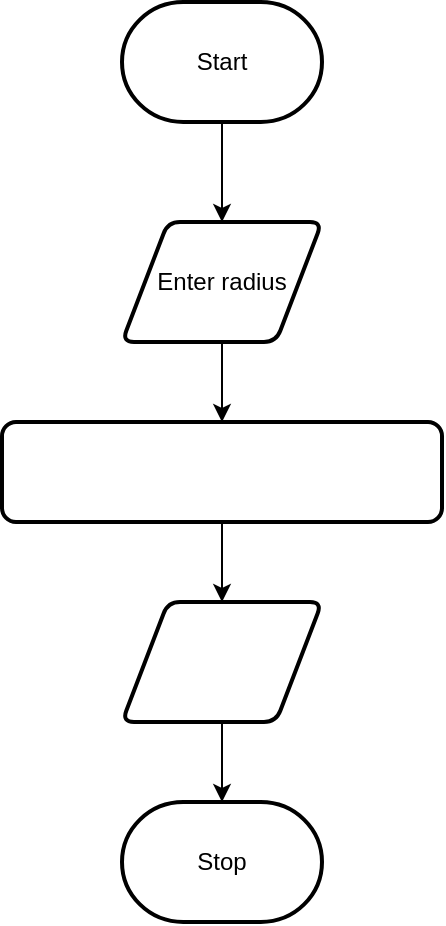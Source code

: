 <mxfile>
    <diagram id="HIP3nbAZw_EuaXWnEj3U" name="Page-1">
        <mxGraphModel dx="606" dy="531" grid="1" gridSize="10" guides="1" tooltips="1" connect="1" arrows="1" fold="1" page="1" pageScale="1" pageWidth="850" pageHeight="1100" math="0" shadow="0">
            <root>
                <mxCell id="0"/>
                <mxCell id="1" parent="0"/>
                <mxCell id="7" style="edgeStyle=none;html=1;entryX=0.5;entryY=0;entryDx=0;entryDy=0;fontFamily=Helvetica;fontSize=12;fontColor=#FFFFFF;" edge="1" parent="1" source="2" target="4">
                    <mxGeometry relative="1" as="geometry"/>
                </mxCell>
                <mxCell id="2" value="Start" style="strokeWidth=2;html=1;shape=mxgraph.flowchart.terminator;whiteSpace=wrap;" parent="1" vertex="1">
                    <mxGeometry x="230" y="50" width="100" height="60" as="geometry"/>
                </mxCell>
                <mxCell id="3" value="Stop" style="strokeWidth=2;html=1;shape=mxgraph.flowchart.terminator;whiteSpace=wrap;" parent="1" vertex="1">
                    <mxGeometry x="230" y="450" width="100" height="60" as="geometry"/>
                </mxCell>
                <mxCell id="8" style="edgeStyle=none;html=1;exitX=0.5;exitY=1;exitDx=0;exitDy=0;fontFamily=Helvetica;fontSize=12;fontColor=#FFFFFF;" edge="1" parent="1" source="4" target="5">
                    <mxGeometry relative="1" as="geometry"/>
                </mxCell>
                <mxCell id="4" value="Enter radius" style="shape=parallelogram;html=1;strokeWidth=2;perimeter=parallelogramPerimeter;whiteSpace=wrap;rounded=1;arcSize=12;size=0.23;" vertex="1" parent="1">
                    <mxGeometry x="230" y="160" width="100" height="60" as="geometry"/>
                </mxCell>
                <mxCell id="9" style="edgeStyle=none;html=1;exitX=0.5;exitY=1;exitDx=0;exitDy=0;entryX=0.5;entryY=0;entryDx=0;entryDy=0;fontFamily=Helvetica;fontSize=12;fontColor=#FFFFFF;" edge="1" parent="1" source="5" target="6">
                    <mxGeometry relative="1" as="geometry"/>
                </mxCell>
                <mxCell id="5" value="&lt;font color=&quot;#ffffff&quot; style=&quot;font-size: 12px;&quot;&gt;Calculate volume&lt;/font&gt;&lt;font color=&quot;#ffffff&quot; style=&quot;font-size: 12px;&quot;&gt;&lt;font style=&quot;font-size: 12px;&quot;&gt; &lt;font style=&quot;font-size: 12px;&quot;&gt;= 4/3 *&amp;nbsp;&amp;nbsp;&lt;/font&gt;&lt;/font&gt;&lt;div style=&quot;display: inline-block; position: relative; transition: color 0.05s ease-in-out 0s; text-align: start;&quot; class=&quot;lr-fy-eq-elem&quot; data-lr-op=&quot;imul&quot;&gt;&lt;div style=&quot;display: inline-block; position: relative; transition: color 0.05s ease-in-out 0s; text-align: center; vertical-align: middle;&quot; class=&quot;lr-fy-eq-elem&quot; data-lr-op=&quot;div&quot;&gt;&lt;div style=&quot;display: inline-block; position: relative; transition: color 0.05s ease-in-out 0s;&quot; class=&quot;lr-fy-ecv lr-fy-eq-elem&quot;&gt;&lt;font style=&quot;font-size: 12px;&quot;&gt;&lt;span style=&quot;font-style: italic; text-align: start;&quot;&gt;π *&amp;nbsp;&lt;/span&gt;&lt;/font&gt;&lt;/div&gt;&lt;div style=&quot;display: inline-block; position: relative; transition: color 0.05s ease-in-out 0s; margin: -4px; padding: 4px; font-style: italic; font-family: STIXGeneral, Georgia; text-align: start; cursor: pointer;&quot; role=&quot;link&quot; data-var=&quot;r&quot; class=&quot;lr-fy-el lr-fy-eq-elem&quot;&gt;r&lt;/div&gt;&lt;div style=&quot;display: inline-block; position: relative; transition: color 0.05s ease-in-out 0s; font-family: STIXGeneral, Times, &amp;quot;Times New Roman&amp;quot;, serif; margin-left: 0.15em; vertical-align: top; text-align: start;&quot; class=&quot;lr-fy-ecv lr-fy-eq-elem&quot;&gt;3&lt;/div&gt;&lt;/div&gt;&lt;/div&gt;&lt;/font&gt;" style="rounded=1;whiteSpace=wrap;html=1;absoluteArcSize=1;arcSize=14;strokeWidth=2;fontFamily=Helvetica;" vertex="1" parent="1">
                    <mxGeometry x="170" y="260" width="220" height="50" as="geometry"/>
                </mxCell>
                <mxCell id="10" style="edgeStyle=none;html=1;exitX=0.5;exitY=1;exitDx=0;exitDy=0;entryX=0.5;entryY=0;entryDx=0;entryDy=0;entryPerimeter=0;fontFamily=Helvetica;fontSize=12;fontColor=#FFFFFF;" edge="1" parent="1" source="6" target="3">
                    <mxGeometry relative="1" as="geometry"/>
                </mxCell>
                <mxCell id="6" value="Show volume" style="shape=parallelogram;html=1;strokeWidth=2;perimeter=parallelogramPerimeter;whiteSpace=wrap;rounded=1;arcSize=12;size=0.23;labelBackgroundColor=none;fontFamily=Helvetica;fontSize=12;fontColor=#FFFFFF;" vertex="1" parent="1">
                    <mxGeometry x="230" y="350" width="100" height="60" as="geometry"/>
                </mxCell>
            </root>
        </mxGraphModel>
    </diagram>
</mxfile>